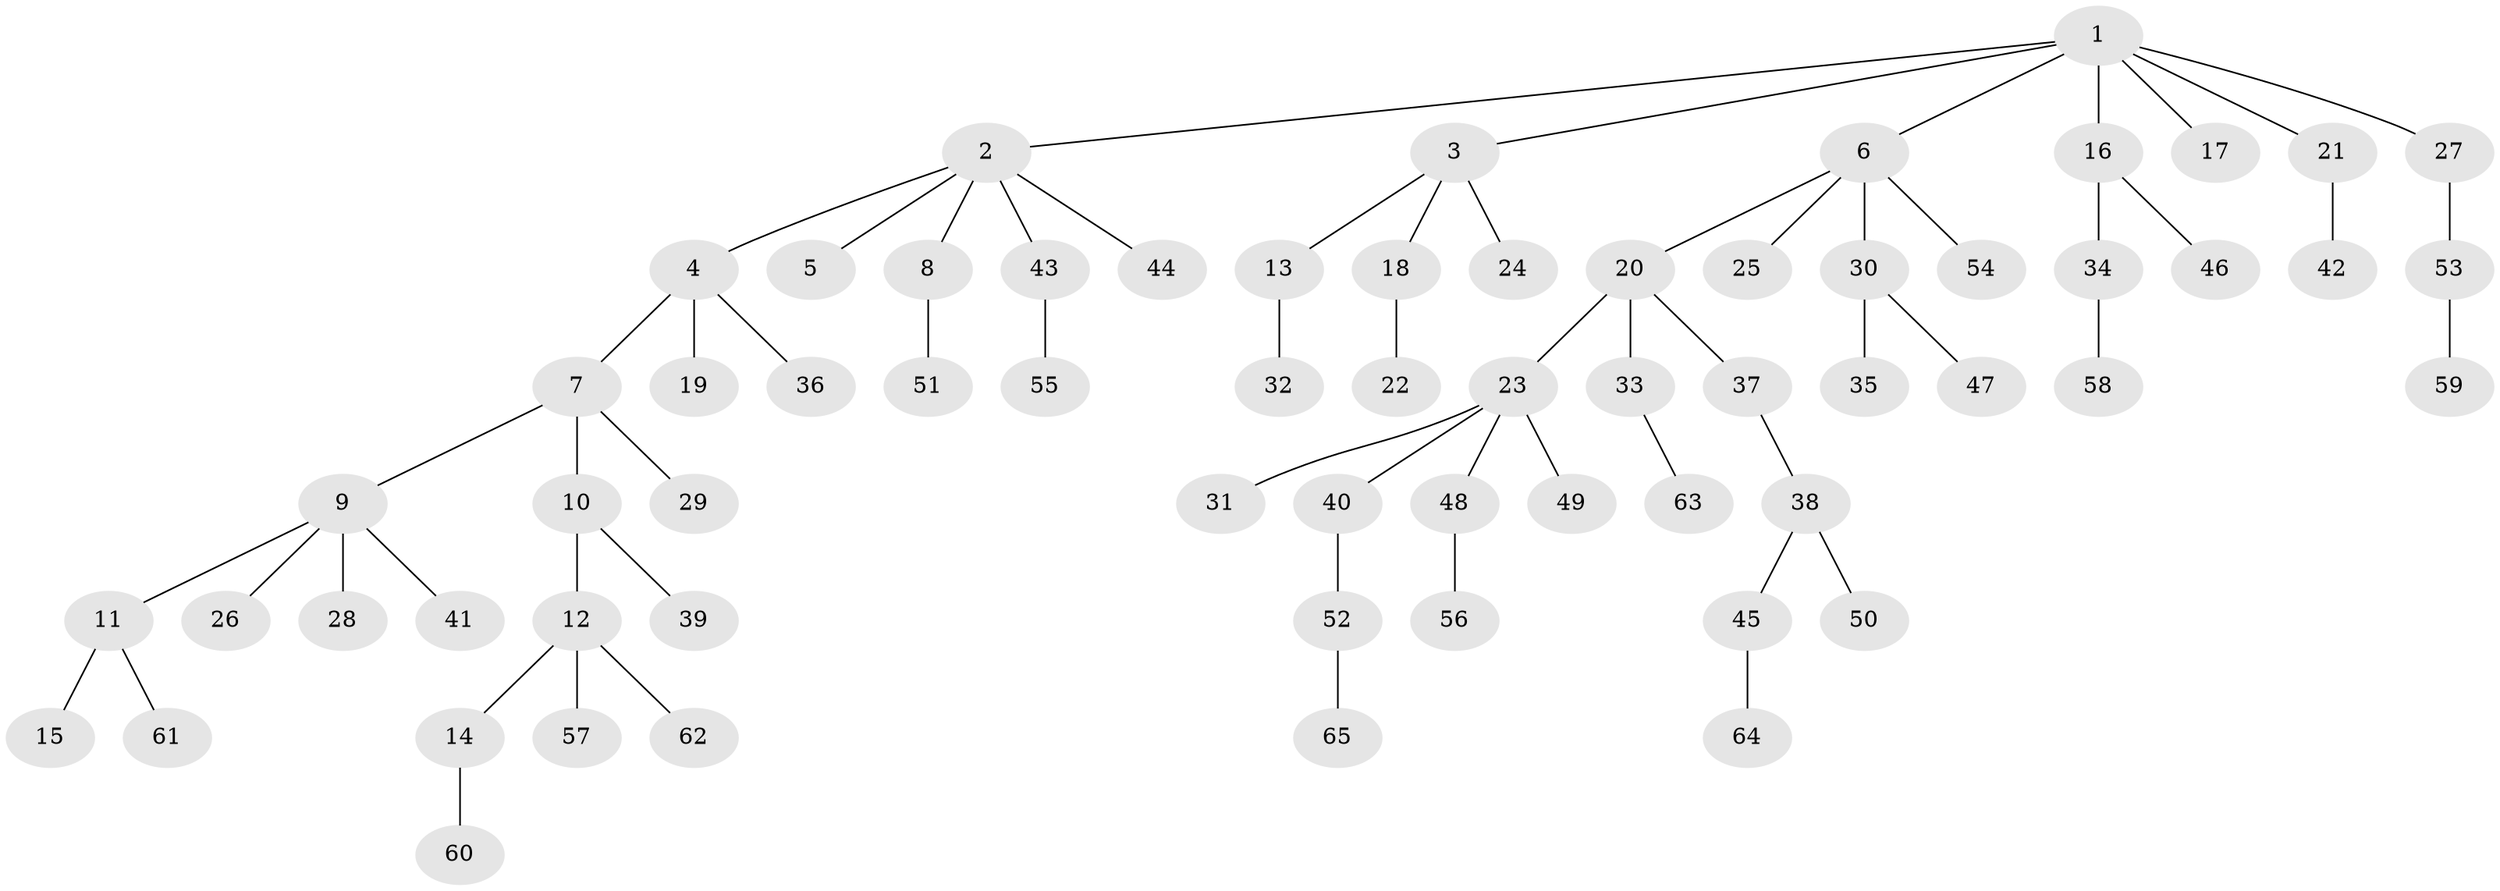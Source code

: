 // Generated by graph-tools (version 1.1) at 2025/26/03/09/25 03:26:23]
// undirected, 65 vertices, 64 edges
graph export_dot {
graph [start="1"]
  node [color=gray90,style=filled];
  1;
  2;
  3;
  4;
  5;
  6;
  7;
  8;
  9;
  10;
  11;
  12;
  13;
  14;
  15;
  16;
  17;
  18;
  19;
  20;
  21;
  22;
  23;
  24;
  25;
  26;
  27;
  28;
  29;
  30;
  31;
  32;
  33;
  34;
  35;
  36;
  37;
  38;
  39;
  40;
  41;
  42;
  43;
  44;
  45;
  46;
  47;
  48;
  49;
  50;
  51;
  52;
  53;
  54;
  55;
  56;
  57;
  58;
  59;
  60;
  61;
  62;
  63;
  64;
  65;
  1 -- 2;
  1 -- 3;
  1 -- 6;
  1 -- 16;
  1 -- 17;
  1 -- 21;
  1 -- 27;
  2 -- 4;
  2 -- 5;
  2 -- 8;
  2 -- 43;
  2 -- 44;
  3 -- 13;
  3 -- 18;
  3 -- 24;
  4 -- 7;
  4 -- 19;
  4 -- 36;
  6 -- 20;
  6 -- 25;
  6 -- 30;
  6 -- 54;
  7 -- 9;
  7 -- 10;
  7 -- 29;
  8 -- 51;
  9 -- 11;
  9 -- 26;
  9 -- 28;
  9 -- 41;
  10 -- 12;
  10 -- 39;
  11 -- 15;
  11 -- 61;
  12 -- 14;
  12 -- 57;
  12 -- 62;
  13 -- 32;
  14 -- 60;
  16 -- 34;
  16 -- 46;
  18 -- 22;
  20 -- 23;
  20 -- 33;
  20 -- 37;
  21 -- 42;
  23 -- 31;
  23 -- 40;
  23 -- 48;
  23 -- 49;
  27 -- 53;
  30 -- 35;
  30 -- 47;
  33 -- 63;
  34 -- 58;
  37 -- 38;
  38 -- 45;
  38 -- 50;
  40 -- 52;
  43 -- 55;
  45 -- 64;
  48 -- 56;
  52 -- 65;
  53 -- 59;
}
